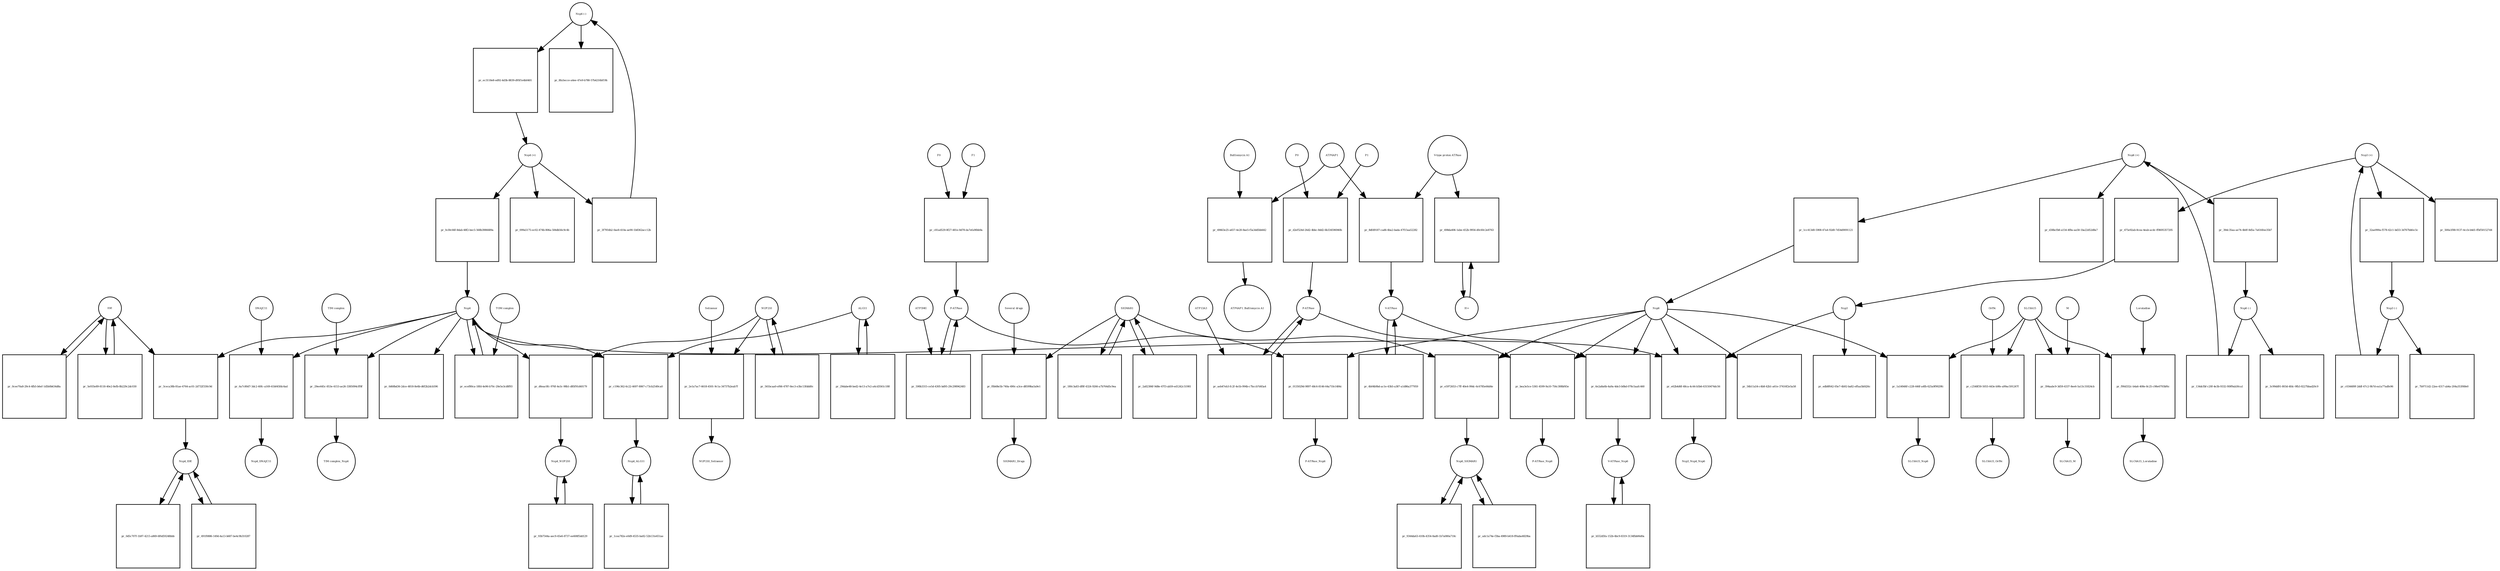 strict digraph  {
"Nsp4 (-)" [annotation=urn_miriam_pubmed_32353859, bipartite=0, cls="nucleic acid feature", fontsize=4, label="Nsp4 (-)", shape=circle];
"pr_ec3118e8-ed92-4d3b-8839-d95f1e4b0401" [annotation="", bipartite=1, cls=process, fontsize=4, label="pr_ec3118e8-ed92-4d3b-8839-d95f1e4b0401", shape=square];
"Nsp4 (+)" [annotation=urn_miriam_pubmed_32353859, bipartite=0, cls="nucleic acid feature", fontsize=4, label="Nsp4 (+)", shape=circle];
"pr_fe30c66f-8dab-48f2-bec5-568b3986689a" [annotation="", bipartite=1, cls=process, fontsize=4, label="pr_fe30c66f-8dab-48f2-bec5-568b3986689a", shape=square];
Nsp4 [annotation="urn_miriam_ncbiprotein_BCD58761|urn_miriam_taxonomy_2697049", bipartite=0, cls=macromolecule, fontsize=4, label=Nsp4, shape=circle];
"pr_0d68bd36-2dce-4818-8e6b-d6f2b2dcb596" [annotation="", bipartite=1, cls=process, fontsize=4, label="pr_0d68bd36-2dce-4818-8e6b-d6f2b2dcb596", shape=square];
"pr_099a5175-ec02-474b-806a-584db56c9c4b" [annotation="", bipartite=1, cls=process, fontsize=4, label="pr_099a5175-ec02-474b-806a-584db56c9c4b", shape=square];
"pr_3ceca38b-81ae-4764-ac01-2d732f330c9d" [annotation="", bipartite=1, cls=process, fontsize=4, label="pr_3ceca38b-81ae-4764-ac01-2d732f330c9d", shape=square];
IDE [annotation="urn_miriam_uniprot_P14735|urn_miriam_pubmed_32353859|urn_miriam_doi_10.1210%2Fmend-4-8-1125|urn_miriam_taxonomy_10116", bipartite=0, cls=macromolecule, fontsize=4, label=IDE, shape=circle];
Nsp4_IDE [annotation="", bipartite=0, cls=complex, fontsize=4, label=Nsp4_IDE, shape=circle];
"pr_491f0886-149d-4a13-b687-be4c9b310287" [annotation="", bipartite=1, cls=process, fontsize=4, label="pr_491f0886-149d-4a13-b687-be4c9b310287", shape=square];
"pr_d6eac0fc-976f-4e3c-98b1-d85f91d40179" [annotation="", bipartite=1, cls=process, fontsize=4, label="pr_d6eac0fc-976f-4e3c-98b1-d85f91d40179", shape=square];
NUP210 [annotation="urn_miriam_uniprot_Q8TEM1|urn_miriam_pubmed_14517331", bipartite=0, cls=macromolecule, fontsize=4, label=NUP210, shape=circle];
Nsp4_NUP210 [annotation=urn_miriam_pubmed_14517331, bipartite=0, cls=complex, fontsize=4, label=Nsp4_NUP210, shape=circle];
"pr_0d5c707f-1b97-4215-a869-6f6d59248bbb" [annotation="", bipartite=1, cls=process, fontsize=4, label="pr_0d5c707f-1b97-4215-a869-6f6d59248bbb", shape=square];
"pr_6a7c80d7-3dc2-40fc-a169-41b045fdc6ad" [annotation="", bipartite=1, cls=process, fontsize=4, label="pr_6a7c80d7-3dc2-40fc-a169-41b045fdc6ad", shape=square];
DNAJC11 [annotation="urn_miriam_uniprot_Q9NVH1|urn_miriam_pubmed_32353859|urn_miriam_pubmed_25997101", bipartite=0, cls=macromolecule, fontsize=4, label=DNAJC11, shape=circle];
Nsp4_DNAJC11 [annotation="urn_miriam_pubmed_25997101|urn_miriam_pubmed_32353859", bipartite=0, cls=complex, fontsize=4, label=Nsp4_DNAJC11, shape=circle];
"pr_93b7544a-aec9-45e6-8737-ee608f5dd129" [annotation="", bipartite=1, cls=process, fontsize=4, label="pr_93b7544a-aec9-45e6-8737-ee608f5dd129", shape=square];
"pr_c196c362-6c22-4697-8067-c73cb2549ca0" [annotation="", bipartite=1, cls=process, fontsize=4, label="pr_c196c362-6c22-4697-8067-c73cb2549ca0", shape=square];
ALG11 [annotation="urn_miriam_uniprot_Q2TAA5|urn_miriam_pubmed_20080937", bipartite=0, cls=macromolecule, fontsize=4, label=ALG11, shape=circle];
Nsp4_ALG11 [annotation=urn_miriam_pubmed_20080937, bipartite=0, cls=complex, fontsize=4, label=Nsp4_ALG11, shape=circle];
"pr_3f7954b2-0ae8-410a-ae90-1b8362acc12b" [annotation="", bipartite=1, cls=process, fontsize=4, label="pr_3f7954b2-0ae8-410a-ae90-1b8362acc12b", shape=square];
"pr_8fa5ecce-a4ee-47e9-b780-57b4216bf19b" [annotation="", bipartite=1, cls=process, fontsize=4, label="pr_8fa5ecce-a4ee-47e9-b780-57b4216bf19b", shape=square];
"Nsp6 (-)" [annotation=urn_miriam_pubmed_32353859, bipartite=0, cls="nucleic acid feature", fontsize=4, label="Nsp6 (-)", shape=circle];
"pr_134dcfbf-c20f-4e3b-9332-f49f9ab30ca1" [annotation="", bipartite=1, cls=process, fontsize=4, label="pr_134dcfbf-c20f-4e3b-9332-f49f9ab30ca1", shape=square];
"Nsp6 (+)" [annotation=urn_miriam_pubmed_32353859, bipartite=0, cls="nucleic acid feature", fontsize=4, label="Nsp6 (+)", shape=circle];
"pr_1cc413d0-5908-47a4-92d0-7d54d9091121" [annotation="", bipartite=1, cls=process, fontsize=4, label="pr_1cc413d0-5908-47a4-92d0-7d54d9091121", shape=square];
Nsp6 [annotation="urn_miriam_taxonomy_2697049|urn_miriam_pubmed_32353859", bipartite=0, cls=macromolecule, fontsize=4, label=Nsp6, shape=circle];
"pr_56b11a54-c4b8-42b1-a61e-37416f2e5a58" [annotation="", bipartite=1, cls=process, fontsize=4, label="pr_56b11a54-c4b8-42b1-a61e-37416f2e5a58", shape=square];
"pr_d38bcfb8-a154-4f8a-aa58-1ba22d52d8a7" [annotation="", bipartite=1, cls=process, fontsize=4, label="pr_d38bcfb8-a154-4f8a-aa58-1ba22d52d8a7", shape=square];
"pr_0135029d-9897-48c6-8146-64a71fe1484c" [annotation="", bipartite=1, cls=process, fontsize=4, label="pr_0135029d-9897-48c6-8146-64a71fe1484c", shape=square];
"F-ATPase" [annotation=urn_miriam_uniprot_O75964, bipartite=0, cls=complex, fontsize=4, label="F-ATPase", shape=circle];
"F-ATPase_Nsp6" [annotation="", bipartite=0, cls=complex, fontsize=4, label="F-ATPase_Nsp6", shape=circle];
"pr_bea3e5ce-5361-4599-9a10-756c308bf45e" [annotation="", bipartite=1, cls=process, fontsize=4, label="pr_bea3e5ce-5361-4599-9a10-756c308bf45e", shape=square];
"P-ATPase" [annotation="", bipartite=0, cls=complex, fontsize=4, label="P-ATPase", shape=circle];
"P-ATPase_Nsp6" [annotation="", bipartite=0, cls=complex, fontsize=4, label="P-ATPase_Nsp6", shape=circle];
"pr_e5972653-c7ff-40e4-99dc-6c6785e66d4e" [annotation="", bipartite=1, cls=process, fontsize=4, label="pr_e5972653-c7ff-40e4-99dc-6c6785e66d4e", shape=square];
SIGMAR1 [annotation="urn_miriam_uniprot_Q99720|urn_miriam_doi_10.1074%2Fjbc.272.43.27107|urn_miriam_pubmed_32353859|urn_miriam_pubmed_10406945", bipartite=0, cls=macromolecule, fontsize=4, label=SIGMAR1, shape=circle];
Nsp6_SIGMAR1 [annotation=urn_miriam_pubmed_10406945, bipartite=0, cls=complex, fontsize=4, label=Nsp6_SIGMAR1, shape=circle];
"pr_adc1a74e-f3ba-4989-b418-ff6aba4829ba" [annotation="", bipartite=1, cls=process, fontsize=4, label="pr_adc1a74e-f3ba-4989-b418-ff6aba4829ba", shape=square];
"pr_6e2a8a6b-4a9a-4de3-b0bd-078c5aafc460" [annotation="", bipartite=1, cls=process, fontsize=4, label="pr_6e2a8a6b-4a9a-4de3-b0bd-078c5aafc460", shape=square];
"V-ATPase" [annotation=urn_miriam_uniprot_Q15904, bipartite=0, cls=complex, fontsize=4, label="V-ATPase", shape=circle];
"V-ATPase_Nsp6" [annotation=urn_miriam_uniprot_Q15904, bipartite=0, cls=complex, fontsize=4, label="V-ATPase_Nsp6", shape=circle];
"pr_39dc35aa-ae74-4b0f-8d5a-7a616fee35b7" [annotation="", bipartite=1, cls=process, fontsize=4, label="pr_39dc35aa-ae74-4b0f-8d5a-7a616fee35b7", shape=square];
"pr_3c99dd91-803d-4fdc-9fb3-8227bbad20c9" [annotation="", bipartite=1, cls=process, fontsize=4, label="pr_3c99dd91-803d-4fdc-9fb3-8227bbad20c9", shape=square];
"pr_29ee445c-853e-4153-ae26-3385094cff8f" [annotation="", bipartite=1, cls=process, fontsize=4, label="pr_29ee445c-853e-4153-ae26-3385094cff8f", shape=square];
"TIM complex" [annotation="", bipartite=0, cls=complex, fontsize=4, label="TIM complex", shape=circle];
"TIM complex_Nsp4" [annotation=urn_miriam_pubmed_32353859, bipartite=0, cls=complex, fontsize=4, label="TIM complex_Nsp4", shape=circle];
"pr_0cee70a8-29c4-4fb5-b6ef-1d5b0b634d8a" [annotation="", bipartite=1, cls=process, fontsize=4, label="pr_0cee70a8-29c4-4fb5-b6ef-1d5b0b634d8a", shape=square];
"Nsp3 (-)" [annotation=urn_miriam_pubmed_32353859, bipartite=0, cls="nucleic acid feature", fontsize=4, label="Nsp3 (-)", shape=circle];
"pr_c034489f-2ddf-47c2-9b7d-ea1a77adfe96" [annotation="", bipartite=1, cls=process, fontsize=4, label="pr_c034489f-2ddf-47c2-9b7d-ea1a77adfe96", shape=square];
"Nsp3 (+)" [annotation=urn_miriam_pubmed_32353859, bipartite=0, cls="nucleic acid feature", fontsize=4, label="Nsp3 (+)", shape=circle];
"pr_32ae990a-f578-42c1-bd33-3d767bbfec5c" [annotation="", bipartite=1, cls=process, fontsize=4, label="pr_32ae990a-f578-42c1-bd33-3d767bbfec5c", shape=square];
"pr_475e92ab-8cea-4eab-acdc-ff8695357205" [annotation="", bipartite=1, cls=process, fontsize=4, label="pr_475e92ab-8cea-4eab-acdc-ff8695357205", shape=square];
Nsp3 [annotation="urn_miriam_taxonomy_2697049|urn_miriam_pubmed_32353859", bipartite=0, cls=macromolecule, fontsize=4, label=Nsp3, shape=circle];
"pr_7b9711d2-22ee-4317-ab4a-204a353f48e0" [annotation="", bipartite=1, cls=process, fontsize=4, label="pr_7b9711d2-22ee-4317-ab4a-204a353f48e0", shape=square];
"pr_500a1f88-9137-4ccb-b4d1-ffbf501527d4" [annotation="", bipartite=1, cls=process, fontsize=4, label="pr_500a1f88-9137-4ccb-b4d1-ffbf501527d4", shape=square];
"pr_edb8f642-05e7-4b92-ba82-effaa5bfd26c" [annotation="", bipartite=1, cls=process, fontsize=4, label="pr_edb8f642-05e7-4b92-ba82-effaa5bfd26c", shape=square];
"pr_e62b4d6f-48ca-4c44-b5b6-63150474dc56" [annotation="", bipartite=1, cls=process, fontsize=4, label="pr_e62b4d6f-48ca-4c44-b5b6-63150474dc56", shape=square];
Nsp3_Nsp4_Nsp6 [annotation="urn_miriam_pubmed_32353859|urn_miriam_pubmed_29128390|urn_miriam_doi_10.1016%2Fj.virol.2017.07.019|urn_miriam_taxonomy_694009", bipartite=0, cls=complex, fontsize=4, label=Nsp3_Nsp4_Nsp6, shape=circle];
"pr_2e1a7ac7-6618-4501-9c1a-34737b2eab7f" [annotation="", bipartite=1, cls=process, fontsize=4, label="pr_2e1a7ac7-6618-4501-9c1a-34737b2eab7f", shape=square];
Selinexor [annotation=urn_miriam_pubmed_32353859, bipartite=0, cls="simple chemical", fontsize=4, label=Selinexor, shape=circle];
NUP210_Selinexor [annotation=urn_miriam_pubmed_32353859, bipartite=0, cls=complex, fontsize=4, label=NUP210_Selinexor, shape=circle];
"pr_1a549d6f-c228-446f-a4fb-625a9f9029fc" [annotation="", bipartite=1, cls=process, fontsize=4, label="pr_1a549d6f-c228-446f-a4fb-625a9f9029fc", shape=square];
SLC6A15 [annotation="urn_miriam_pubmed_32353859|urn_miriam_uniprot_Q8IY34", bipartite=0, cls=macromolecule, fontsize=4, label=SLC6A15, shape=circle];
SLC6A15_Nsp6 [annotation=urn_miriam_pubmed_32353859, bipartite=0, cls=complex, fontsize=4, label=SLC6A15_Nsp6, shape=circle];
"pr_c2548f30-5055-443e-b9fe-a99ac591247f" [annotation="", bipartite=1, cls=process, fontsize=4, label="pr_c2548f30-5055-443e-b9fe-a99ac591247f", shape=square];
Orf9c [annotation=urn_miriam_taxonomy_2697049, bipartite=0, cls=macromolecule, fontsize=4, label=Orf9c, shape=circle];
SLC6A15_Orf9c [annotation=urn_miriam_pubmed_32353859, bipartite=0, cls=complex, fontsize=4, label=SLC6A15_Orf9c, shape=circle];
"pr_394aabc9-3d59-4337-8ee6-5a13c31824cb" [annotation="", bipartite=1, cls=process, fontsize=4, label="pr_394aabc9-3d59-4337-8ee6-5a13c31824cb", shape=square];
M [annotation=urn_miriam_taxonomy_2697049, bipartite=0, cls=macromolecule, fontsize=4, label=M, shape=circle];
SLC6A15_M [annotation=urn_miriam_pubmed_32353859, bipartite=0, cls=complex, fontsize=4, label=SLC6A15_M, shape=circle];
"pr_f90d332c-b4a6-408e-8c25-c98e6793bf6c" [annotation="", bipartite=1, cls=process, fontsize=4, label="pr_f90d332c-b4a6-408e-8c25-c98e6793bf6c", shape=square];
Loratadine [annotation=urn_miriam_pubmed_123134323, bipartite=0, cls="simple chemical", fontsize=4, label=Loratadine, shape=circle];
SLC6A15_Loratadine [annotation="", bipartite=0, cls=complex, fontsize=4, label=SLC6A15_Loratadine, shape=circle];
ATP6AP1 [annotation="urn_miriam_uniprot_Q15904|urn_miriam_pubmed_27231034", bipartite=0, cls=macromolecule, fontsize=4, label=ATP6AP1, shape=circle];
"pr_49663e25-a657-4e20-8ae5-f5a3dd5bb642" [annotation="", bipartite=1, cls=process, fontsize=4, label="pr_49663e25-a657-4e20-8ae5-f5a3dd5bb642", shape=square];
"Bafilomycin A1" [annotation="", bipartite=0, cls="simple chemical", fontsize=4, label="Bafilomycin A1", shape=circle];
"ATP6AP1_Bafilomycin A1" [annotation="", bipartite=0, cls=complex, fontsize=4, label="ATP6AP1_Bafilomycin A1", shape=circle];
"Several drugs" [annotation="", bipartite=0, cls="simple chemical", fontsize=4, label="Several drugs", shape=circle];
"pr_f0b68e5b-740a-490c-a3ce-d8599ba5a9e1" [annotation="", bipartite=1, cls=process, fontsize=4, label="pr_f0b68e5b-740a-490c-a3ce-d8599ba5a9e1", shape=square];
SIGMAR1_Drugs [annotation=urn_miriam_pubmed_32353859, bipartite=0, cls=complex, fontsize=4, label=SIGMAR1_Drugs, shape=circle];
"pr_ecef80ca-18fd-4e96-b70c-20e5e3cd8f93" [annotation="", bipartite=1, cls=process, fontsize=4, label="pr_ecef80ca-18fd-4e96-b70c-20e5e3cd8f93", shape=square];
"TOM complex" [annotation="", bipartite=0, cls=complex, fontsize=4, label="TOM complex", shape=circle];
ATP13A3 [annotation=urn_miriam_uniprot_Q9H7F0, bipartite=0, cls=macromolecule, fontsize=4, label=ATP13A3, shape=circle];
"pr_aeb47eb3-fc2f-4e1b-994b-c7bccb7d45a4" [annotation="", bipartite=1, cls=process, fontsize=4, label="pr_aeb47eb3-fc2f-4e1b-994b-c7bccb7d45a4", shape=square];
P1 [annotation="", bipartite=0, cls=complex, fontsize=4, label=P1, shape=circle];
"pr_d2ef524d-26d2-4bbc-8dd2-6b334596940b" [annotation="", bipartite=1, cls=process, fontsize=4, label="pr_d2ef524d-26d2-4bbc-8dd2-6b334596940b", shape=square];
P0 [annotation="", bipartite=0, cls=complex, fontsize=4, label=P0, shape=circle];
"pr_561bcaa0-ef66-4787-8ec3-e3bc13fddd0c" [annotation="", bipartite=1, cls=process, fontsize=4, label="pr_561bcaa0-ef66-4787-8ec3-e3bc13fddd0c", shape=square];
"pr_5e935e89-8118-40e2-8efb-8b229c2dc030" [annotation="", bipartite=1, cls=process, fontsize=4, label="pr_5e935e89-8118-40e2-8efb-8b229c2dc030", shape=square];
"pr_180c3a83-df8f-4324-9266-a7b764d5c9ea" [annotation="", bipartite=1, cls=process, fontsize=4, label="pr_180c3a83-df8f-4324-9266-a7b764d5c9ea", shape=square];
"pr_2a82384f-9d8e-47f3-ab59-ed1242c51981" [annotation="", bipartite=1, cls=process, fontsize=4, label="pr_2a82384f-9d8e-47f3-ab59-ed1242c51981", shape=square];
"pr_9344da63-410b-4354-8ad0-1b7a080a718c" [annotation="", bipartite=1, cls=process, fontsize=4, label="pr_9344da63-410b-4354-8ad0-1b7a080a718c", shape=square];
"pr_1cea782e-e0d9-4535-ba82-52b131e651ae" [annotation="", bipartite=1, cls=process, fontsize=4, label="pr_1cea782e-e0d9-4535-ba82-52b131e651ae", shape=square];
"pr_29dabe48-bed2-4e13-a7e2-a4cd3561c188" [annotation="", bipartite=1, cls=process, fontsize=4, label="pr_29dabe48-bed2-4e13-a7e2-a4cd3561c188", shape=square];
"H+" [annotation="urn_miriam_obo.chebi_CHEBI%3A15378", bipartite=0, cls="simple chemical", fontsize=4, label="H+", shape=circle];
"pr_498da406-1abe-452b-9956-d0c60c2e8763" [annotation="", bipartite=1, cls=process, fontsize=4, label="pr_498da406-1abe-452b-9956-d0c60c2e8763", shape=square];
"V-type proton ATPase" [annotation="urn_miriam_obo.go_GO%3A0046611", bipartite=0, cls=complex, fontsize=4, label="V-type proton ATPase", shape=circle];
"pr_8dfd9187-cad6-4ba2-bada-47f15aa52282" [annotation="", bipartite=1, cls=process, fontsize=4, label="pr_8dfd9187-cad6-4ba2-bada-47f15aa52282", shape=square];
"pr_4b04b9bd-ac1e-43b5-a387-a1d86a377959" [annotation="", bipartite=1, cls=process, fontsize=4, label="pr_4b04b9bd-ac1e-43b5-a387-a1d86a377959", shape=square];
"pr_b552d5fa-152b-4bc9-8319-3134fbb06d0a" [annotation="", bipartite=1, cls=process, fontsize=4, label="pr_b552d5fa-152b-4bc9-8319-3134fbb06d0a", shape=square];
ATP5MG [annotation=urn_miriam_uniprot_O75964, bipartite=0, cls=macromolecule, fontsize=4, label=ATP5MG, shape=circle];
"pr_590b3315-ce5d-4305-bd95-29c298942483" [annotation="", bipartite=1, cls=process, fontsize=4, label="pr_590b3315-ce5d-4305-bd95-29c298942483", shape=square];
F1 [annotation="", bipartite=0, cls=complex, fontsize=4, label=F1, shape=circle];
"pr_c81ad529-8f27-481e-8d78-da7efa90bb9a" [annotation="", bipartite=1, cls=process, fontsize=4, label="pr_c81ad529-8f27-481e-8d78-da7efa90bb9a", shape=square];
F0 [annotation="", bipartite=0, cls=complex, fontsize=4, label=F0, shape=circle];
"Nsp4 (-)" -> "pr_ec3118e8-ed92-4d3b-8839-d95f1e4b0401"  [annotation="", interaction_type=consumption];
"Nsp4 (-)" -> "pr_8fa5ecce-a4ee-47e9-b780-57b4216bf19b"  [annotation="", interaction_type=consumption];
"pr_ec3118e8-ed92-4d3b-8839-d95f1e4b0401" -> "Nsp4 (+)"  [annotation="", interaction_type=production];
"Nsp4 (+)" -> "pr_fe30c66f-8dab-48f2-bec5-568b3986689a"  [annotation="", interaction_type=consumption];
"Nsp4 (+)" -> "pr_099a5175-ec02-474b-806a-584db56c9c4b"  [annotation="", interaction_type=consumption];
"Nsp4 (+)" -> "pr_3f7954b2-0ae8-410a-ae90-1b8362acc12b"  [annotation="", interaction_type=consumption];
"pr_fe30c66f-8dab-48f2-bec5-568b3986689a" -> Nsp4  [annotation="", interaction_type=production];
Nsp4 -> "pr_0d68bd36-2dce-4818-8e6b-d6f2b2dcb596"  [annotation="", interaction_type=consumption];
Nsp4 -> "pr_3ceca38b-81ae-4764-ac01-2d732f330c9d"  [annotation="", interaction_type=consumption];
Nsp4 -> "pr_d6eac0fc-976f-4e3c-98b1-d85f91d40179"  [annotation="", interaction_type=consumption];
Nsp4 -> "pr_6a7c80d7-3dc2-40fc-a169-41b045fdc6ad"  [annotation="", interaction_type=consumption];
Nsp4 -> "pr_c196c362-6c22-4697-8067-c73cb2549ca0"  [annotation="", interaction_type=consumption];
Nsp4 -> "pr_29ee445c-853e-4153-ae26-3385094cff8f"  [annotation="", interaction_type=consumption];
Nsp4 -> "pr_e62b4d6f-48ca-4c44-b5b6-63150474dc56"  [annotation="", interaction_type=consumption];
Nsp4 -> "pr_ecef80ca-18fd-4e96-b70c-20e5e3cd8f93"  [annotation="", interaction_type=consumption];
"pr_3ceca38b-81ae-4764-ac01-2d732f330c9d" -> Nsp4_IDE  [annotation="", interaction_type=production];
IDE -> "pr_3ceca38b-81ae-4764-ac01-2d732f330c9d"  [annotation="", interaction_type=consumption];
IDE -> "pr_0cee70a8-29c4-4fb5-b6ef-1d5b0b634d8a"  [annotation="", interaction_type=consumption];
IDE -> "pr_5e935e89-8118-40e2-8efb-8b229c2dc030"  [annotation="", interaction_type=consumption];
Nsp4_IDE -> "pr_491f0886-149d-4a13-b687-be4c9b310287"  [annotation="", interaction_type=consumption];
Nsp4_IDE -> "pr_0d5c707f-1b97-4215-a869-6f6d59248bbb"  [annotation="", interaction_type=consumption];
"pr_491f0886-149d-4a13-b687-be4c9b310287" -> Nsp4_IDE  [annotation="", interaction_type=production];
"pr_d6eac0fc-976f-4e3c-98b1-d85f91d40179" -> Nsp4_NUP210  [annotation="", interaction_type=production];
NUP210 -> "pr_d6eac0fc-976f-4e3c-98b1-d85f91d40179"  [annotation="", interaction_type=consumption];
NUP210 -> "pr_2e1a7ac7-6618-4501-9c1a-34737b2eab7f"  [annotation="", interaction_type=consumption];
NUP210 -> "pr_561bcaa0-ef66-4787-8ec3-e3bc13fddd0c"  [annotation="", interaction_type=consumption];
Nsp4_NUP210 -> "pr_93b7544a-aec9-45e6-8737-ee608f5dd129"  [annotation="", interaction_type=consumption];
"pr_0d5c707f-1b97-4215-a869-6f6d59248bbb" -> Nsp4_IDE  [annotation="", interaction_type=production];
"pr_6a7c80d7-3dc2-40fc-a169-41b045fdc6ad" -> Nsp4_DNAJC11  [annotation="", interaction_type=production];
DNAJC11 -> "pr_6a7c80d7-3dc2-40fc-a169-41b045fdc6ad"  [annotation="", interaction_type=consumption];
"pr_93b7544a-aec9-45e6-8737-ee608f5dd129" -> Nsp4_NUP210  [annotation="", interaction_type=production];
"pr_c196c362-6c22-4697-8067-c73cb2549ca0" -> Nsp4_ALG11  [annotation="", interaction_type=production];
ALG11 -> "pr_c196c362-6c22-4697-8067-c73cb2549ca0"  [annotation="", interaction_type=consumption];
ALG11 -> "pr_29dabe48-bed2-4e13-a7e2-a4cd3561c188"  [annotation="", interaction_type=consumption];
Nsp4_ALG11 -> "pr_1cea782e-e0d9-4535-ba82-52b131e651ae"  [annotation="", interaction_type=consumption];
"pr_3f7954b2-0ae8-410a-ae90-1b8362acc12b" -> "Nsp4 (-)"  [annotation="", interaction_type=production];
"Nsp6 (-)" -> "pr_134dcfbf-c20f-4e3b-9332-f49f9ab30ca1"  [annotation="", interaction_type=consumption];
"Nsp6 (-)" -> "pr_3c99dd91-803d-4fdc-9fb3-8227bbad20c9"  [annotation="", interaction_type=consumption];
"pr_134dcfbf-c20f-4e3b-9332-f49f9ab30ca1" -> "Nsp6 (+)"  [annotation="", interaction_type=production];
"Nsp6 (+)" -> "pr_1cc413d0-5908-47a4-92d0-7d54d9091121"  [annotation="", interaction_type=consumption];
"Nsp6 (+)" -> "pr_d38bcfb8-a154-4f8a-aa58-1ba22d52d8a7"  [annotation="", interaction_type=consumption];
"Nsp6 (+)" -> "pr_39dc35aa-ae74-4b0f-8d5a-7a616fee35b7"  [annotation="", interaction_type=consumption];
"pr_1cc413d0-5908-47a4-92d0-7d54d9091121" -> Nsp6  [annotation="", interaction_type=production];
Nsp6 -> "pr_56b11a54-c4b8-42b1-a61e-37416f2e5a58"  [annotation="", interaction_type=consumption];
Nsp6 -> "pr_0135029d-9897-48c6-8146-64a71fe1484c"  [annotation="", interaction_type=consumption];
Nsp6 -> "pr_bea3e5ce-5361-4599-9a10-756c308bf45e"  [annotation="", interaction_type=consumption];
Nsp6 -> "pr_e5972653-c7ff-40e4-99dc-6c6785e66d4e"  [annotation="", interaction_type=consumption];
Nsp6 -> "pr_6e2a8a6b-4a9a-4de3-b0bd-078c5aafc460"  [annotation="", interaction_type=consumption];
Nsp6 -> "pr_e62b4d6f-48ca-4c44-b5b6-63150474dc56"  [annotation="", interaction_type=consumption];
Nsp6 -> "pr_1a549d6f-c228-446f-a4fb-625a9f9029fc"  [annotation="", interaction_type=consumption];
"pr_0135029d-9897-48c6-8146-64a71fe1484c" -> "F-ATPase_Nsp6"  [annotation="", interaction_type=production];
"F-ATPase" -> "pr_0135029d-9897-48c6-8146-64a71fe1484c"  [annotation="", interaction_type=consumption];
"F-ATPase" -> "pr_590b3315-ce5d-4305-bd95-29c298942483"  [annotation="", interaction_type=consumption];
"pr_bea3e5ce-5361-4599-9a10-756c308bf45e" -> "P-ATPase_Nsp6"  [annotation="", interaction_type=production];
"P-ATPase" -> "pr_bea3e5ce-5361-4599-9a10-756c308bf45e"  [annotation="", interaction_type=consumption];
"P-ATPase" -> "pr_aeb47eb3-fc2f-4e1b-994b-c7bccb7d45a4"  [annotation="", interaction_type=consumption];
"pr_e5972653-c7ff-40e4-99dc-6c6785e66d4e" -> Nsp6_SIGMAR1  [annotation="", interaction_type=production];
SIGMAR1 -> "pr_e5972653-c7ff-40e4-99dc-6c6785e66d4e"  [annotation="", interaction_type=consumption];
SIGMAR1 -> "pr_f0b68e5b-740a-490c-a3ce-d8599ba5a9e1"  [annotation="", interaction_type=consumption];
SIGMAR1 -> "pr_180c3a83-df8f-4324-9266-a7b764d5c9ea"  [annotation="", interaction_type=consumption];
SIGMAR1 -> "pr_2a82384f-9d8e-47f3-ab59-ed1242c51981"  [annotation="", interaction_type=consumption];
Nsp6_SIGMAR1 -> "pr_adc1a74e-f3ba-4989-b418-ff6aba4829ba"  [annotation="", interaction_type=consumption];
Nsp6_SIGMAR1 -> "pr_9344da63-410b-4354-8ad0-1b7a080a718c"  [annotation="", interaction_type=consumption];
"pr_adc1a74e-f3ba-4989-b418-ff6aba4829ba" -> Nsp6_SIGMAR1  [annotation="", interaction_type=production];
"pr_6e2a8a6b-4a9a-4de3-b0bd-078c5aafc460" -> "V-ATPase_Nsp6"  [annotation="", interaction_type=production];
"V-ATPase" -> "pr_6e2a8a6b-4a9a-4de3-b0bd-078c5aafc460"  [annotation="", interaction_type=consumption];
"V-ATPase" -> "pr_4b04b9bd-ac1e-43b5-a387-a1d86a377959"  [annotation="", interaction_type=consumption];
"V-ATPase_Nsp6" -> "pr_b552d5fa-152b-4bc9-8319-3134fbb06d0a"  [annotation="", interaction_type=consumption];
"pr_39dc35aa-ae74-4b0f-8d5a-7a616fee35b7" -> "Nsp6 (-)"  [annotation="", interaction_type=production];
"pr_29ee445c-853e-4153-ae26-3385094cff8f" -> "TIM complex_Nsp4"  [annotation="", interaction_type=production];
"TIM complex" -> "pr_29ee445c-853e-4153-ae26-3385094cff8f"  [annotation="", interaction_type=consumption];
"pr_0cee70a8-29c4-4fb5-b6ef-1d5b0b634d8a" -> IDE  [annotation="", interaction_type=production];
"Nsp3 (-)" -> "pr_c034489f-2ddf-47c2-9b7d-ea1a77adfe96"  [annotation="", interaction_type=consumption];
"Nsp3 (-)" -> "pr_7b9711d2-22ee-4317-ab4a-204a353f48e0"  [annotation="", interaction_type=consumption];
"pr_c034489f-2ddf-47c2-9b7d-ea1a77adfe96" -> "Nsp3 (+)"  [annotation="", interaction_type=production];
"Nsp3 (+)" -> "pr_32ae990a-f578-42c1-bd33-3d767bbfec5c"  [annotation="", interaction_type=consumption];
"Nsp3 (+)" -> "pr_475e92ab-8cea-4eab-acdc-ff8695357205"  [annotation="", interaction_type=consumption];
"Nsp3 (+)" -> "pr_500a1f88-9137-4ccb-b4d1-ffbf501527d4"  [annotation="", interaction_type=consumption];
"pr_32ae990a-f578-42c1-bd33-3d767bbfec5c" -> "Nsp3 (-)"  [annotation="", interaction_type=production];
"pr_475e92ab-8cea-4eab-acdc-ff8695357205" -> Nsp3  [annotation="", interaction_type=production];
Nsp3 -> "pr_edb8f642-05e7-4b92-ba82-effaa5bfd26c"  [annotation="", interaction_type=consumption];
Nsp3 -> "pr_e62b4d6f-48ca-4c44-b5b6-63150474dc56"  [annotation="", interaction_type=consumption];
"pr_e62b4d6f-48ca-4c44-b5b6-63150474dc56" -> Nsp3_Nsp4_Nsp6  [annotation="", interaction_type=production];
"pr_2e1a7ac7-6618-4501-9c1a-34737b2eab7f" -> NUP210_Selinexor  [annotation="", interaction_type=production];
Selinexor -> "pr_2e1a7ac7-6618-4501-9c1a-34737b2eab7f"  [annotation="", interaction_type=consumption];
"pr_1a549d6f-c228-446f-a4fb-625a9f9029fc" -> SLC6A15_Nsp6  [annotation="", interaction_type=production];
SLC6A15 -> "pr_1a549d6f-c228-446f-a4fb-625a9f9029fc"  [annotation="", interaction_type=consumption];
SLC6A15 -> "pr_c2548f30-5055-443e-b9fe-a99ac591247f"  [annotation="", interaction_type=consumption];
SLC6A15 -> "pr_394aabc9-3d59-4337-8ee6-5a13c31824cb"  [annotation="", interaction_type=consumption];
SLC6A15 -> "pr_f90d332c-b4a6-408e-8c25-c98e6793bf6c"  [annotation="", interaction_type=consumption];
"pr_c2548f30-5055-443e-b9fe-a99ac591247f" -> SLC6A15_Orf9c  [annotation="", interaction_type=production];
Orf9c -> "pr_c2548f30-5055-443e-b9fe-a99ac591247f"  [annotation="", interaction_type=consumption];
"pr_394aabc9-3d59-4337-8ee6-5a13c31824cb" -> SLC6A15_M  [annotation="", interaction_type=production];
M -> "pr_394aabc9-3d59-4337-8ee6-5a13c31824cb"  [annotation="", interaction_type=consumption];
"pr_f90d332c-b4a6-408e-8c25-c98e6793bf6c" -> SLC6A15_Loratadine  [annotation="", interaction_type=production];
Loratadine -> "pr_f90d332c-b4a6-408e-8c25-c98e6793bf6c"  [annotation="", interaction_type=consumption];
ATP6AP1 -> "pr_49663e25-a657-4e20-8ae5-f5a3dd5bb642"  [annotation="", interaction_type=consumption];
ATP6AP1 -> "pr_8dfd9187-cad6-4ba2-bada-47f15aa52282"  [annotation="", interaction_type=consumption];
"pr_49663e25-a657-4e20-8ae5-f5a3dd5bb642" -> "ATP6AP1_Bafilomycin A1"  [annotation="", interaction_type=production];
"Bafilomycin A1" -> "pr_49663e25-a657-4e20-8ae5-f5a3dd5bb642"  [annotation="", interaction_type=consumption];
"Several drugs" -> "pr_f0b68e5b-740a-490c-a3ce-d8599ba5a9e1"  [annotation="", interaction_type=consumption];
"pr_f0b68e5b-740a-490c-a3ce-d8599ba5a9e1" -> SIGMAR1_Drugs  [annotation="", interaction_type=production];
"pr_ecef80ca-18fd-4e96-b70c-20e5e3cd8f93" -> Nsp4  [annotation="", interaction_type=production];
"TOM complex" -> "pr_ecef80ca-18fd-4e96-b70c-20e5e3cd8f93"  [annotation="urn_miriam_pubmed_32353859|urn_miriam_taxonomy_2697049", interaction_type=stimulation];
ATP13A3 -> "pr_aeb47eb3-fc2f-4e1b-994b-c7bccb7d45a4"  [annotation="", interaction_type=consumption];
"pr_aeb47eb3-fc2f-4e1b-994b-c7bccb7d45a4" -> "P-ATPase"  [annotation="", interaction_type=production];
P1 -> "pr_d2ef524d-26d2-4bbc-8dd2-6b334596940b"  [annotation="", interaction_type=consumption];
"pr_d2ef524d-26d2-4bbc-8dd2-6b334596940b" -> "P-ATPase"  [annotation="", interaction_type=production];
P0 -> "pr_d2ef524d-26d2-4bbc-8dd2-6b334596940b"  [annotation="", interaction_type=consumption];
"pr_561bcaa0-ef66-4787-8ec3-e3bc13fddd0c" -> NUP210  [annotation="", interaction_type=production];
"pr_5e935e89-8118-40e2-8efb-8b229c2dc030" -> IDE  [annotation="", interaction_type=production];
"pr_180c3a83-df8f-4324-9266-a7b764d5c9ea" -> SIGMAR1  [annotation="", interaction_type=production];
"pr_2a82384f-9d8e-47f3-ab59-ed1242c51981" -> SIGMAR1  [annotation="", interaction_type=production];
"pr_9344da63-410b-4354-8ad0-1b7a080a718c" -> Nsp6_SIGMAR1  [annotation="", interaction_type=production];
"pr_1cea782e-e0d9-4535-ba82-52b131e651ae" -> Nsp4_ALG11  [annotation="", interaction_type=production];
"pr_29dabe48-bed2-4e13-a7e2-a4cd3561c188" -> ALG11  [annotation="", interaction_type=production];
"H+" -> "pr_498da406-1abe-452b-9956-d0c60c2e8763"  [annotation="", interaction_type=consumption];
"pr_498da406-1abe-452b-9956-d0c60c2e8763" -> "H+"  [annotation="", interaction_type=production];
"V-type proton ATPase" -> "pr_498da406-1abe-452b-9956-d0c60c2e8763"  [annotation=urn_miriam_pubmed_22335796, interaction_type=catalysis];
"V-type proton ATPase" -> "pr_8dfd9187-cad6-4ba2-bada-47f15aa52282"  [annotation="", interaction_type=consumption];
"pr_8dfd9187-cad6-4ba2-bada-47f15aa52282" -> "V-ATPase"  [annotation="", interaction_type=production];
"pr_4b04b9bd-ac1e-43b5-a387-a1d86a377959" -> "V-ATPase"  [annotation="", interaction_type=production];
"pr_b552d5fa-152b-4bc9-8319-3134fbb06d0a" -> "V-ATPase_Nsp6"  [annotation="", interaction_type=production];
ATP5MG -> "pr_590b3315-ce5d-4305-bd95-29c298942483"  [annotation="", interaction_type=consumption];
"pr_590b3315-ce5d-4305-bd95-29c298942483" -> "F-ATPase"  [annotation="", interaction_type=production];
F1 -> "pr_c81ad529-8f27-481e-8d78-da7efa90bb9a"  [annotation="", interaction_type=consumption];
"pr_c81ad529-8f27-481e-8d78-da7efa90bb9a" -> "F-ATPase"  [annotation="", interaction_type=production];
F0 -> "pr_c81ad529-8f27-481e-8d78-da7efa90bb9a"  [annotation="", interaction_type=consumption];
}
